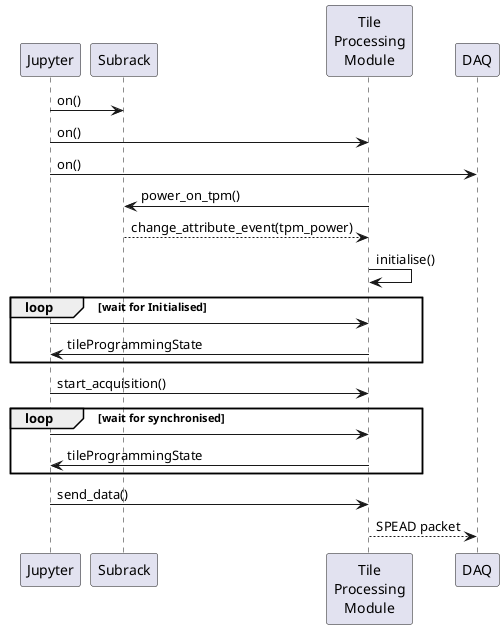 @startuml
participant "Jupyter" as jupyter
participant "Subrack" as subrack
participant "Tile\nProcessing\nModule" as tpm
participant "DAQ" as daq

jupyter -> subrack: on()
jupyter -> tpm: on()
jupyter -> daq: on()
tpm -> subrack: power_on_tpm()
subrack --> tpm: change_attribute_event(tpm_power)
tpm -> tpm: initialise()
loop wait for Initialised 
jupyter -> tpm: 
jupyter <- tpm: tileProgrammingState
end
jupyter -> tpm: start_acquisition()
loop wait for synchronised
jupyter -> tpm: 
jupyter <- tpm: tileProgrammingState
end

jupyter -> tpm: send_data()
tpm --> daq: SPEAD packet

@enduml
